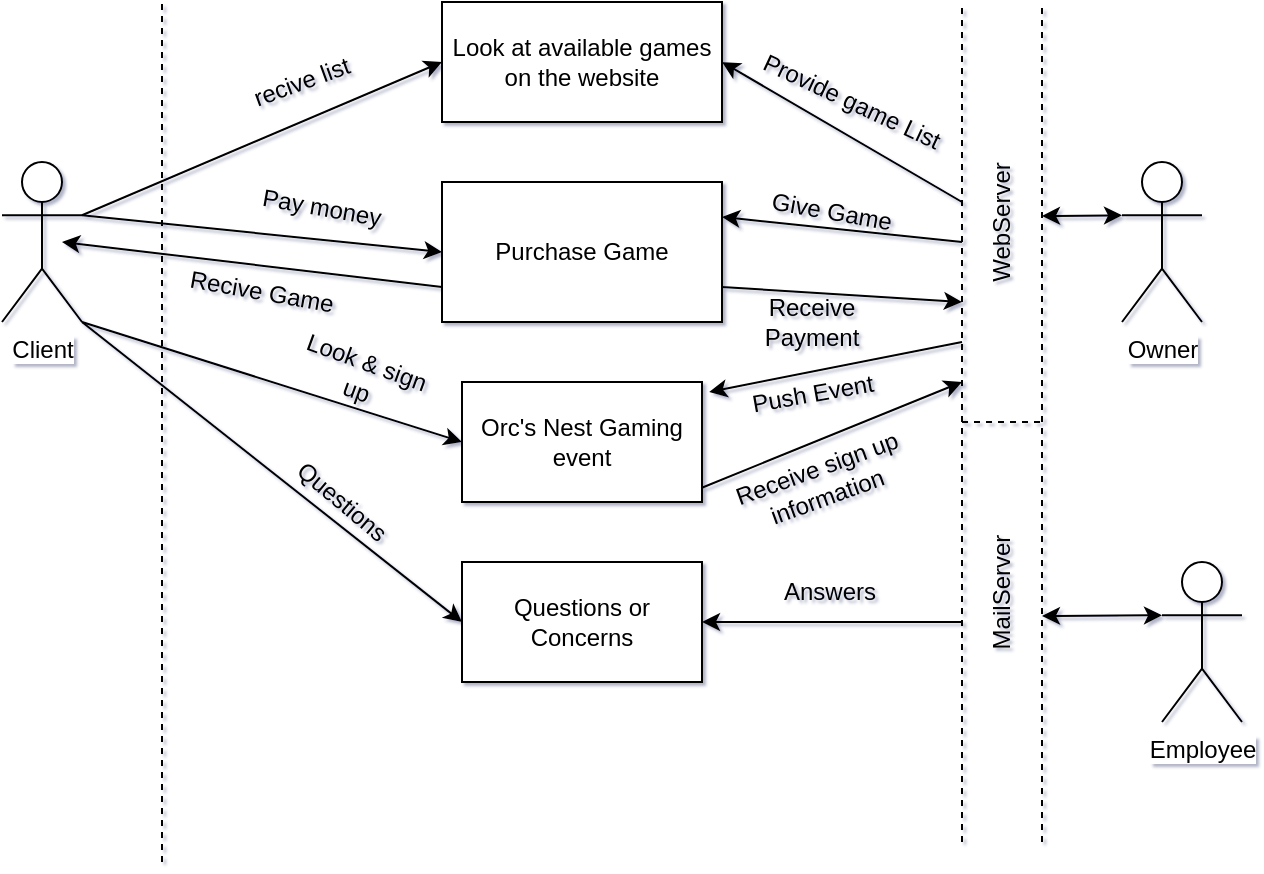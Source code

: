 <mxfile version="10.6.1" type="github"><diagram id="Jxcc5Mr6yaqafhDgGU7_" name="Page-1"><mxGraphModel dx="1396" dy="524" grid="0" gridSize="10" guides="1" tooltips="1" connect="1" arrows="1" fold="1" page="0" pageScale="1" pageWidth="850" pageHeight="1100" math="0" shadow="1"><root><mxCell id="0"/><mxCell id="1" parent="0"/><mxCell id="WbvD2Msn6afpZaVxW4-f-1" value="Client" style="shape=umlActor;verticalLabelPosition=bottom;labelBackgroundColor=#ffffff;verticalAlign=top;html=1;outlineConnect=0;" vertex="1" parent="1"><mxGeometry x="-80" y="120" width="40" height="80" as="geometry"/></mxCell><mxCell id="WbvD2Msn6afpZaVxW4-f-9" value="Owner" style="shape=umlActor;verticalLabelPosition=bottom;labelBackgroundColor=#ffffff;verticalAlign=top;html=1;outlineConnect=0;" vertex="1" parent="1"><mxGeometry x="480" y="120" width="40" height="80" as="geometry"/></mxCell><mxCell id="WbvD2Msn6afpZaVxW4-f-10" value="Employee" style="shape=umlActor;verticalLabelPosition=bottom;labelBackgroundColor=#ffffff;verticalAlign=top;html=1;outlineConnect=0;" vertex="1" parent="1"><mxGeometry x="500" y="320" width="40" height="80" as="geometry"/></mxCell><mxCell id="WbvD2Msn6afpZaVxW4-f-13" value="" style="endArrow=none;dashed=1;html=1;" edge="1" parent="1"><mxGeometry width="50" height="50" relative="1" as="geometry"><mxPoint y="470" as="sourcePoint"/><mxPoint y="40" as="targetPoint"/></mxGeometry></mxCell><mxCell id="WbvD2Msn6afpZaVxW4-f-14" value="" style="endArrow=none;dashed=1;html=1;" edge="1" parent="1"><mxGeometry width="50" height="50" relative="1" as="geometry"><mxPoint x="440" y="460" as="sourcePoint"/><mxPoint x="440" y="40" as="targetPoint"/></mxGeometry></mxCell><mxCell id="WbvD2Msn6afpZaVxW4-f-15" value="" style="endArrow=none;dashed=1;html=1;" edge="1" parent="1"><mxGeometry width="50" height="50" relative="1" as="geometry"><mxPoint x="400" y="460" as="sourcePoint"/><mxPoint x="400" y="40" as="targetPoint"/></mxGeometry></mxCell><mxCell id="WbvD2Msn6afpZaVxW4-f-17" value="WebServer" style="text;html=1;strokeColor=none;fillColor=none;align=center;verticalAlign=middle;whiteSpace=wrap;rounded=0;rotation=-90;" vertex="1" parent="1"><mxGeometry x="360" y="140" width="120" height="20" as="geometry"/></mxCell><mxCell id="WbvD2Msn6afpZaVxW4-f-18" value="" style="endArrow=none;dashed=1;html=1;" edge="1" parent="1"><mxGeometry width="50" height="50" relative="1" as="geometry"><mxPoint x="400" y="250" as="sourcePoint"/><mxPoint x="440" y="250" as="targetPoint"/></mxGeometry></mxCell><mxCell id="WbvD2Msn6afpZaVxW4-f-19" value="MailServer" style="text;html=1;strokeColor=none;fillColor=none;align=center;verticalAlign=middle;whiteSpace=wrap;rounded=0;rotation=-90;" vertex="1" parent="1"><mxGeometry x="385" y="325" width="70" height="20" as="geometry"/></mxCell><mxCell id="WbvD2Msn6afpZaVxW4-f-20" value="Look at available games on the website" style="rounded=0;whiteSpace=wrap;html=1;" vertex="1" parent="1"><mxGeometry x="140" y="40" width="140" height="60" as="geometry"/></mxCell><mxCell id="WbvD2Msn6afpZaVxW4-f-22" value="" style="endArrow=classic;html=1;entryX=0;entryY=0.5;entryDx=0;entryDy=0;exitX=1;exitY=0.333;exitDx=0;exitDy=0;exitPerimeter=0;" edge="1" parent="1" source="WbvD2Msn6afpZaVxW4-f-1" target="WbvD2Msn6afpZaVxW4-f-20"><mxGeometry width="50" height="50" relative="1" as="geometry"><mxPoint x="-80" y="540" as="sourcePoint"/><mxPoint x="-30" y="490" as="targetPoint"/></mxGeometry></mxCell><mxCell id="WbvD2Msn6afpZaVxW4-f-23" value="recive list" style="text;html=1;strokeColor=none;fillColor=none;align=center;verticalAlign=middle;whiteSpace=wrap;rounded=0;rotation=-20;" vertex="1" parent="1"><mxGeometry x="40" y="70" width="60" height="20" as="geometry"/></mxCell><mxCell id="WbvD2Msn6afpZaVxW4-f-24" value="" style="endArrow=classic;html=1;entryX=1;entryY=0.5;entryDx=0;entryDy=0;" edge="1" parent="1" target="WbvD2Msn6afpZaVxW4-f-20"><mxGeometry width="50" height="50" relative="1" as="geometry"><mxPoint x="400" y="140" as="sourcePoint"/><mxPoint x="-30" y="490" as="targetPoint"/></mxGeometry></mxCell><mxCell id="WbvD2Msn6afpZaVxW4-f-25" value="Provide game List" style="text;html=1;strokeColor=none;fillColor=none;align=center;verticalAlign=middle;whiteSpace=wrap;rounded=0;rotation=25;" vertex="1" parent="1"><mxGeometry x="290" y="80" width="110" height="20" as="geometry"/></mxCell><mxCell id="WbvD2Msn6afpZaVxW4-f-26" value="Purchase Game" style="rounded=0;whiteSpace=wrap;html=1;" vertex="1" parent="1"><mxGeometry x="140" y="130" width="140" height="70" as="geometry"/></mxCell><mxCell id="WbvD2Msn6afpZaVxW4-f-27" value="" style="endArrow=classic;html=1;entryX=0;entryY=0.5;entryDx=0;entryDy=0;exitX=1;exitY=0.333;exitDx=0;exitDy=0;exitPerimeter=0;" edge="1" parent="1" source="WbvD2Msn6afpZaVxW4-f-1" target="WbvD2Msn6afpZaVxW4-f-26"><mxGeometry width="50" height="50" relative="1" as="geometry"><mxPoint x="-40" y="150" as="sourcePoint"/><mxPoint x="-30" y="490" as="targetPoint"/></mxGeometry></mxCell><mxCell id="WbvD2Msn6afpZaVxW4-f-28" value="Pay money" style="text;html=1;strokeColor=none;fillColor=none;align=center;verticalAlign=middle;whiteSpace=wrap;rounded=0;rotation=10;" vertex="1" parent="1"><mxGeometry x="40" y="133" width="80" height="20" as="geometry"/></mxCell><mxCell id="WbvD2Msn6afpZaVxW4-f-29" value="Recive Game" style="text;html=1;strokeColor=none;fillColor=none;align=center;verticalAlign=middle;whiteSpace=wrap;rounded=0;rotation=10;" vertex="1" parent="1"><mxGeometry x="10" y="175" width="80" height="20" as="geometry"/></mxCell><mxCell id="WbvD2Msn6afpZaVxW4-f-30" value="" style="endArrow=classic;html=1;exitX=0;exitY=0.75;exitDx=0;exitDy=0;" edge="1" parent="1" source="WbvD2Msn6afpZaVxW4-f-26"><mxGeometry width="50" height="50" relative="1" as="geometry"><mxPoint x="-80" y="540" as="sourcePoint"/><mxPoint x="-50" y="160" as="targetPoint"/></mxGeometry></mxCell><mxCell id="WbvD2Msn6afpZaVxW4-f-31" value="" style="endArrow=classic;html=1;entryX=1;entryY=0.25;entryDx=0;entryDy=0;" edge="1" parent="1" target="WbvD2Msn6afpZaVxW4-f-26"><mxGeometry width="50" height="50" relative="1" as="geometry"><mxPoint x="400" y="160" as="sourcePoint"/><mxPoint x="-30" y="490" as="targetPoint"/></mxGeometry></mxCell><mxCell id="WbvD2Msn6afpZaVxW4-f-32" value="" style="endArrow=classic;html=1;exitX=1;exitY=0.75;exitDx=0;exitDy=0;" edge="1" parent="1" source="WbvD2Msn6afpZaVxW4-f-26"><mxGeometry width="50" height="50" relative="1" as="geometry"><mxPoint x="-80" y="540" as="sourcePoint"/><mxPoint x="400" y="190" as="targetPoint"/></mxGeometry></mxCell><mxCell id="WbvD2Msn6afpZaVxW4-f-33" value="Receive Payment" style="text;html=1;strokeColor=none;fillColor=none;align=center;verticalAlign=middle;whiteSpace=wrap;rounded=0;" vertex="1" parent="1"><mxGeometry x="305" y="190" width="40" height="20" as="geometry"/></mxCell><mxCell id="WbvD2Msn6afpZaVxW4-f-34" value="Give Game" style="text;html=1;strokeColor=none;fillColor=none;align=center;verticalAlign=middle;whiteSpace=wrap;rounded=0;rotation=10;" vertex="1" parent="1"><mxGeometry x="300" y="135" width="70" height="20" as="geometry"/></mxCell><mxCell id="WbvD2Msn6afpZaVxW4-f-35" value="Orc's Nest Gaming event" style="rounded=0;whiteSpace=wrap;html=1;" vertex="1" parent="1"><mxGeometry x="150" y="230" width="120" height="60" as="geometry"/></mxCell><mxCell id="WbvD2Msn6afpZaVxW4-f-36" value="" style="endArrow=classic;html=1;entryX=1.03;entryY=0.083;entryDx=0;entryDy=0;entryPerimeter=0;" edge="1" parent="1" target="WbvD2Msn6afpZaVxW4-f-35"><mxGeometry width="50" height="50" relative="1" as="geometry"><mxPoint x="400" y="210" as="sourcePoint"/><mxPoint x="258" y="227" as="targetPoint"/></mxGeometry></mxCell><mxCell id="WbvD2Msn6afpZaVxW4-f-37" value="Push Event" style="text;html=1;strokeColor=none;fillColor=none;align=center;verticalAlign=middle;whiteSpace=wrap;rounded=0;rotation=-10;" vertex="1" parent="1"><mxGeometry x="288" y="226" width="75" height="20" as="geometry"/></mxCell><mxCell id="WbvD2Msn6afpZaVxW4-f-38" value="" style="endArrow=classic;html=1;entryX=0;entryY=0.5;entryDx=0;entryDy=0;exitX=1;exitY=1;exitDx=0;exitDy=0;exitPerimeter=0;" edge="1" parent="1" source="WbvD2Msn6afpZaVxW4-f-1" target="WbvD2Msn6afpZaVxW4-f-35"><mxGeometry width="50" height="50" relative="1" as="geometry"><mxPoint x="-80" y="540" as="sourcePoint"/><mxPoint x="-30" y="490" as="targetPoint"/></mxGeometry></mxCell><mxCell id="WbvD2Msn6afpZaVxW4-f-39" value="Look &amp;amp; sign up" style="text;html=1;strokeColor=none;fillColor=none;align=center;verticalAlign=middle;whiteSpace=wrap;rounded=0;rotation=20;" vertex="1" parent="1"><mxGeometry x="60" y="217" width="80" height="20" as="geometry"/></mxCell><mxCell id="WbvD2Msn6afpZaVxW4-f-42" value="" style="endArrow=classic;html=1;exitX=0.997;exitY=0.883;exitDx=0;exitDy=0;exitPerimeter=0;" edge="1" parent="1" source="WbvD2Msn6afpZaVxW4-f-35"><mxGeometry width="50" height="50" relative="1" as="geometry"><mxPoint x="-80" y="540" as="sourcePoint"/><mxPoint x="400" y="230" as="targetPoint"/></mxGeometry></mxCell><mxCell id="WbvD2Msn6afpZaVxW4-f-45" value="Receive sign up information" style="text;html=1;strokeColor=none;fillColor=none;align=center;verticalAlign=middle;whiteSpace=wrap;rounded=0;rotation=-20;" vertex="1" parent="1"><mxGeometry x="275" y="270" width="110" height="20" as="geometry"/></mxCell><mxCell id="WbvD2Msn6afpZaVxW4-f-46" value="Questions or Concerns" style="rounded=0;whiteSpace=wrap;html=1;" vertex="1" parent="1"><mxGeometry x="150" y="320" width="120" height="60" as="geometry"/></mxCell><mxCell id="WbvD2Msn6afpZaVxW4-f-47" value="" style="endArrow=classic;html=1;entryX=0;entryY=0.5;entryDx=0;entryDy=0;exitX=1;exitY=1;exitDx=0;exitDy=0;exitPerimeter=0;" edge="1" parent="1" source="WbvD2Msn6afpZaVxW4-f-1" target="WbvD2Msn6afpZaVxW4-f-46"><mxGeometry width="50" height="50" relative="1" as="geometry"><mxPoint x="-80" y="540" as="sourcePoint"/><mxPoint x="-30" y="490" as="targetPoint"/></mxGeometry></mxCell><mxCell id="WbvD2Msn6afpZaVxW4-f-48" value="Questions" style="text;html=1;strokeColor=none;fillColor=none;align=center;verticalAlign=middle;whiteSpace=wrap;rounded=0;rotation=40;" vertex="1" parent="1"><mxGeometry x="70" y="280" width="40" height="20" as="geometry"/></mxCell><mxCell id="WbvD2Msn6afpZaVxW4-f-49" value="" style="endArrow=classic;html=1;entryX=1;entryY=0.5;entryDx=0;entryDy=0;" edge="1" parent="1" target="WbvD2Msn6afpZaVxW4-f-46"><mxGeometry width="50" height="50" relative="1" as="geometry"><mxPoint x="400" y="350" as="sourcePoint"/><mxPoint x="-30" y="490" as="targetPoint"/></mxGeometry></mxCell><mxCell id="WbvD2Msn6afpZaVxW4-f-50" value="Answers" style="text;html=1;strokeColor=none;fillColor=none;align=center;verticalAlign=middle;whiteSpace=wrap;rounded=0;" vertex="1" parent="1"><mxGeometry x="288" y="325" width="92" height="20" as="geometry"/></mxCell><mxCell id="WbvD2Msn6afpZaVxW4-f-51" value="" style="endArrow=classic;startArrow=classic;html=1;entryX=0;entryY=0.333;entryDx=0;entryDy=0;entryPerimeter=0;" edge="1" parent="1" target="WbvD2Msn6afpZaVxW4-f-10"><mxGeometry width="50" height="50" relative="1" as="geometry"><mxPoint x="440" y="347" as="sourcePoint"/><mxPoint x="-30" y="490" as="targetPoint"/></mxGeometry></mxCell><mxCell id="WbvD2Msn6afpZaVxW4-f-52" value="" style="endArrow=classic;startArrow=classic;html=1;entryX=0;entryY=0.333;entryDx=0;entryDy=0;entryPerimeter=0;" edge="1" parent="1" target="WbvD2Msn6afpZaVxW4-f-9"><mxGeometry width="50" height="50" relative="1" as="geometry"><mxPoint x="440" y="147" as="sourcePoint"/><mxPoint x="-30" y="490" as="targetPoint"/></mxGeometry></mxCell></root></mxGraphModel></diagram></mxfile>